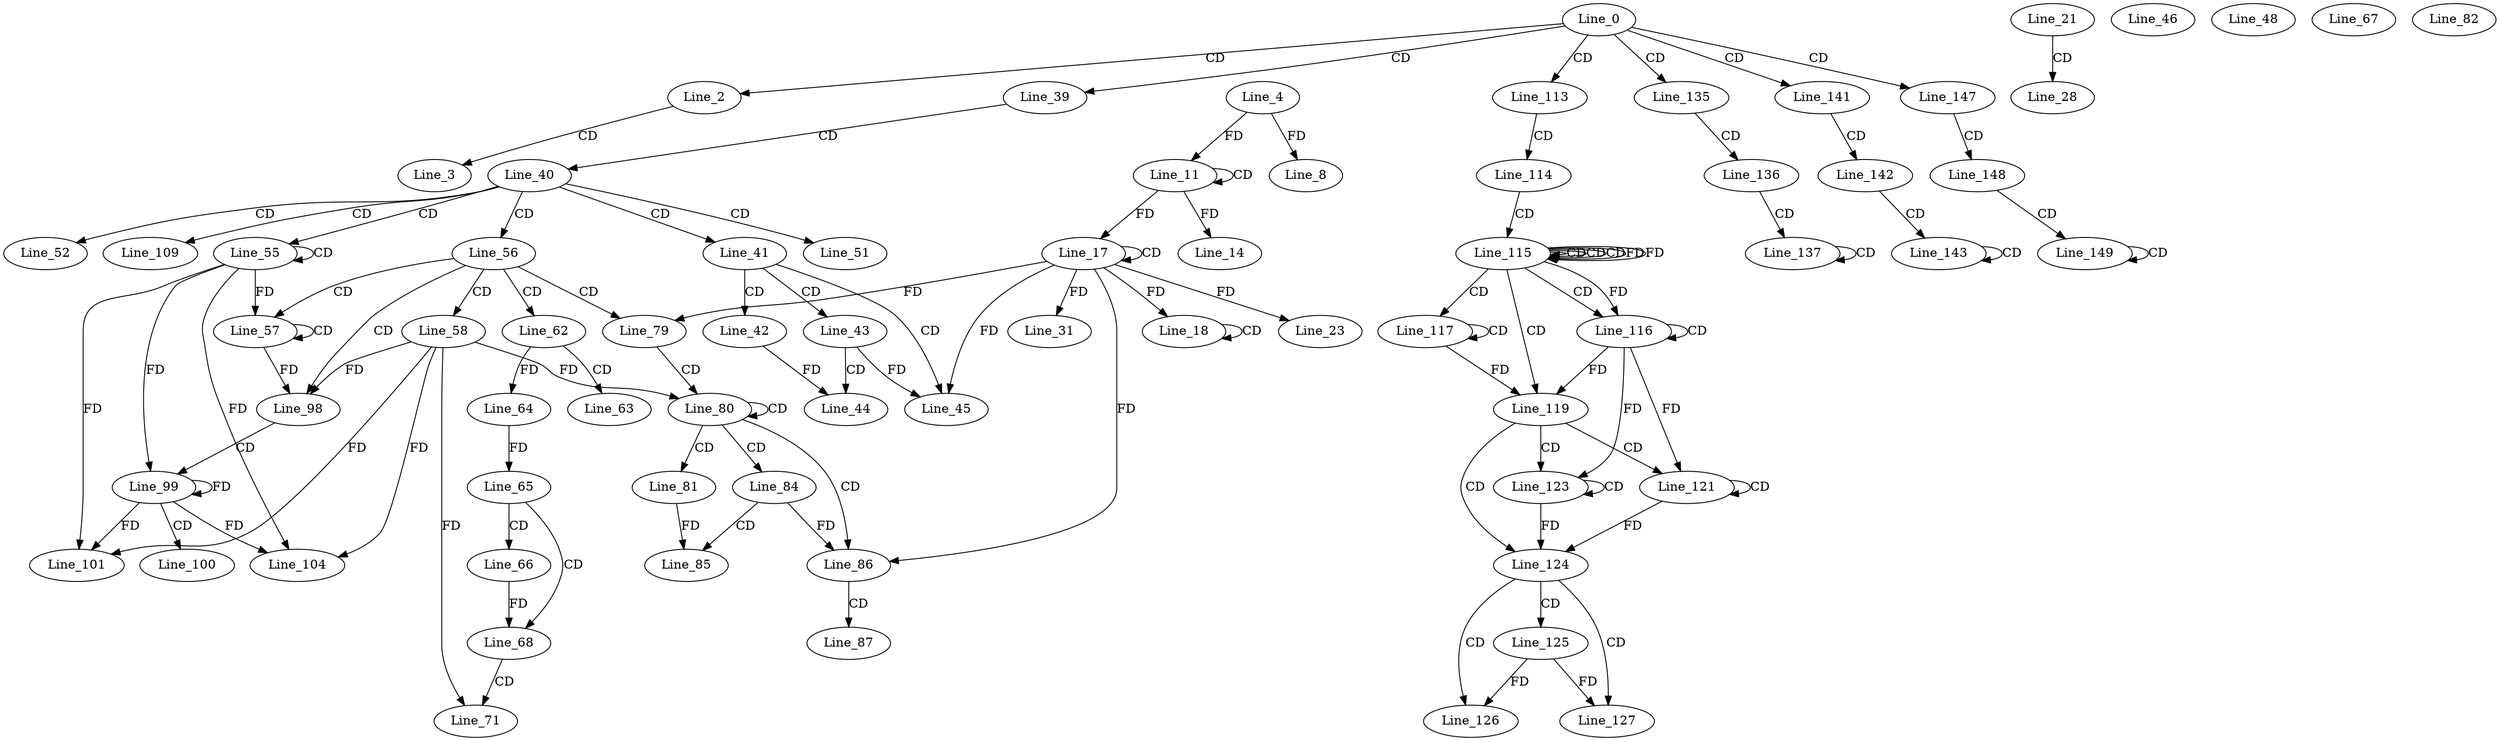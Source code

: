 digraph G {
  Line_0;
  Line_2;
  Line_3;
  Line_4;
  Line_8;
  Line_8;
  Line_11;
  Line_11;
  Line_14;
  Line_17;
  Line_17;
  Line_18;
  Line_18;
  Line_21;
  Line_23;
  Line_28;
  Line_31;
  Line_39;
  Line_40;
  Line_41;
  Line_42;
  Line_43;
  Line_44;
  Line_44;
  Line_45;
  Line_45;
  Line_46;
  Line_46;
  Line_48;
  Line_48;
  Line_51;
  Line_52;
  Line_52;
  Line_55;
  Line_55;
  Line_56;
  Line_57;
  Line_57;
  Line_58;
  Line_62;
  Line_63;
  Line_63;
  Line_63;
  Line_64;
  Line_64;
  Line_65;
  Line_65;
  Line_66;
  Line_67;
  Line_68;
  Line_68;
  Line_71;
  Line_79;
  Line_80;
  Line_81;
  Line_82;
  Line_82;
  Line_84;
  Line_85;
  Line_85;
  Line_86;
  Line_86;
  Line_87;
  Line_98;
  Line_99;
  Line_100;
  Line_100;
  Line_101;
  Line_101;
  Line_104;
  Line_104;
  Line_109;
  Line_113;
  Line_114;
  Line_115;
  Line_115;
  Line_115;
  Line_116;
  Line_116;
  Line_117;
  Line_117;
  Line_119;
  Line_119;
  Line_119;
  Line_121;
  Line_121;
  Line_121;
  Line_123;
  Line_123;
  Line_123;
  Line_123;
  Line_123;
  Line_123;
  Line_124;
  Line_124;
  Line_124;
  Line_125;
  Line_126;
  Line_127;
  Line_135;
  Line_136;
  Line_137;
  Line_137;
  Line_141;
  Line_142;
  Line_143;
  Line_143;
  Line_147;
  Line_148;
  Line_149;
  Line_149;
  Line_0 -> Line_2 [ label="CD" ];
  Line_2 -> Line_3 [ label="CD" ];
  Line_4 -> Line_8 [ label="FD" ];
  Line_11 -> Line_11 [ label="CD" ];
  Line_4 -> Line_11 [ label="FD" ];
  Line_11 -> Line_14 [ label="FD" ];
  Line_17 -> Line_17 [ label="CD" ];
  Line_11 -> Line_17 [ label="FD" ];
  Line_18 -> Line_18 [ label="CD" ];
  Line_17 -> Line_18 [ label="FD" ];
  Line_17 -> Line_23 [ label="FD" ];
  Line_21 -> Line_28 [ label="CD" ];
  Line_17 -> Line_31 [ label="FD" ];
  Line_0 -> Line_39 [ label="CD" ];
  Line_39 -> Line_40 [ label="CD" ];
  Line_40 -> Line_41 [ label="CD" ];
  Line_41 -> Line_42 [ label="CD" ];
  Line_41 -> Line_43 [ label="CD" ];
  Line_43 -> Line_44 [ label="CD" ];
  Line_42 -> Line_44 [ label="FD" ];
  Line_41 -> Line_45 [ label="CD" ];
  Line_43 -> Line_45 [ label="FD" ];
  Line_17 -> Line_45 [ label="FD" ];
  Line_40 -> Line_51 [ label="CD" ];
  Line_40 -> Line_52 [ label="CD" ];
  Line_40 -> Line_55 [ label="CD" ];
  Line_55 -> Line_55 [ label="CD" ];
  Line_40 -> Line_56 [ label="CD" ];
  Line_56 -> Line_57 [ label="CD" ];
  Line_57 -> Line_57 [ label="CD" ];
  Line_55 -> Line_57 [ label="FD" ];
  Line_56 -> Line_58 [ label="CD" ];
  Line_56 -> Line_62 [ label="CD" ];
  Line_62 -> Line_63 [ label="CD" ];
  Line_62 -> Line_64 [ label="FD" ];
  Line_64 -> Line_65 [ label="FD" ];
  Line_65 -> Line_66 [ label="CD" ];
  Line_65 -> Line_68 [ label="CD" ];
  Line_66 -> Line_68 [ label="FD" ];
  Line_68 -> Line_71 [ label="CD" ];
  Line_58 -> Line_71 [ label="FD" ];
  Line_56 -> Line_79 [ label="CD" ];
  Line_17 -> Line_79 [ label="FD" ];
  Line_79 -> Line_80 [ label="CD" ];
  Line_80 -> Line_80 [ label="CD" ];
  Line_58 -> Line_80 [ label="FD" ];
  Line_80 -> Line_81 [ label="CD" ];
  Line_80 -> Line_84 [ label="CD" ];
  Line_84 -> Line_85 [ label="CD" ];
  Line_81 -> Line_85 [ label="FD" ];
  Line_80 -> Line_86 [ label="CD" ];
  Line_84 -> Line_86 [ label="FD" ];
  Line_17 -> Line_86 [ label="FD" ];
  Line_86 -> Line_87 [ label="CD" ];
  Line_56 -> Line_98 [ label="CD" ];
  Line_58 -> Line_98 [ label="FD" ];
  Line_57 -> Line_98 [ label="FD" ];
  Line_98 -> Line_99 [ label="CD" ];
  Line_55 -> Line_99 [ label="FD" ];
  Line_99 -> Line_99 [ label="FD" ];
  Line_99 -> Line_100 [ label="CD" ];
  Line_58 -> Line_101 [ label="FD" ];
  Line_55 -> Line_101 [ label="FD" ];
  Line_99 -> Line_101 [ label="FD" ];
  Line_58 -> Line_104 [ label="FD" ];
  Line_55 -> Line_104 [ label="FD" ];
  Line_99 -> Line_104 [ label="FD" ];
  Line_40 -> Line_109 [ label="CD" ];
  Line_0 -> Line_113 [ label="CD" ];
  Line_113 -> Line_114 [ label="CD" ];
  Line_114 -> Line_115 [ label="CD" ];
  Line_115 -> Line_115 [ label="CD" ];
  Line_115 -> Line_115 [ label="CD" ];
  Line_115 -> Line_115 [ label="CD" ];
  Line_115 -> Line_115 [ label="FD" ];
  Line_115 -> Line_116 [ label="CD" ];
  Line_116 -> Line_116 [ label="CD" ];
  Line_115 -> Line_116 [ label="FD" ];
  Line_115 -> Line_117 [ label="CD" ];
  Line_117 -> Line_117 [ label="CD" ];
  Line_115 -> Line_119 [ label="CD" ];
  Line_116 -> Line_119 [ label="FD" ];
  Line_117 -> Line_119 [ label="FD" ];
  Line_119 -> Line_121 [ label="CD" ];
  Line_121 -> Line_121 [ label="CD" ];
  Line_116 -> Line_121 [ label="FD" ];
  Line_119 -> Line_123 [ label="CD" ];
  Line_123 -> Line_123 [ label="CD" ];
  Line_116 -> Line_123 [ label="FD" ];
  Line_119 -> Line_124 [ label="CD" ];
  Line_121 -> Line_124 [ label="FD" ];
  Line_123 -> Line_124 [ label="FD" ];
  Line_124 -> Line_125 [ label="CD" ];
  Line_124 -> Line_126 [ label="CD" ];
  Line_125 -> Line_126 [ label="FD" ];
  Line_124 -> Line_127 [ label="CD" ];
  Line_125 -> Line_127 [ label="FD" ];
  Line_0 -> Line_135 [ label="CD" ];
  Line_135 -> Line_136 [ label="CD" ];
  Line_136 -> Line_137 [ label="CD" ];
  Line_137 -> Line_137 [ label="CD" ];
  Line_0 -> Line_141 [ label="CD" ];
  Line_141 -> Line_142 [ label="CD" ];
  Line_142 -> Line_143 [ label="CD" ];
  Line_143 -> Line_143 [ label="CD" ];
  Line_0 -> Line_147 [ label="CD" ];
  Line_147 -> Line_148 [ label="CD" ];
  Line_148 -> Line_149 [ label="CD" ];
  Line_149 -> Line_149 [ label="CD" ];
  Line_115 -> Line_115 [ label="FD" ];
}
